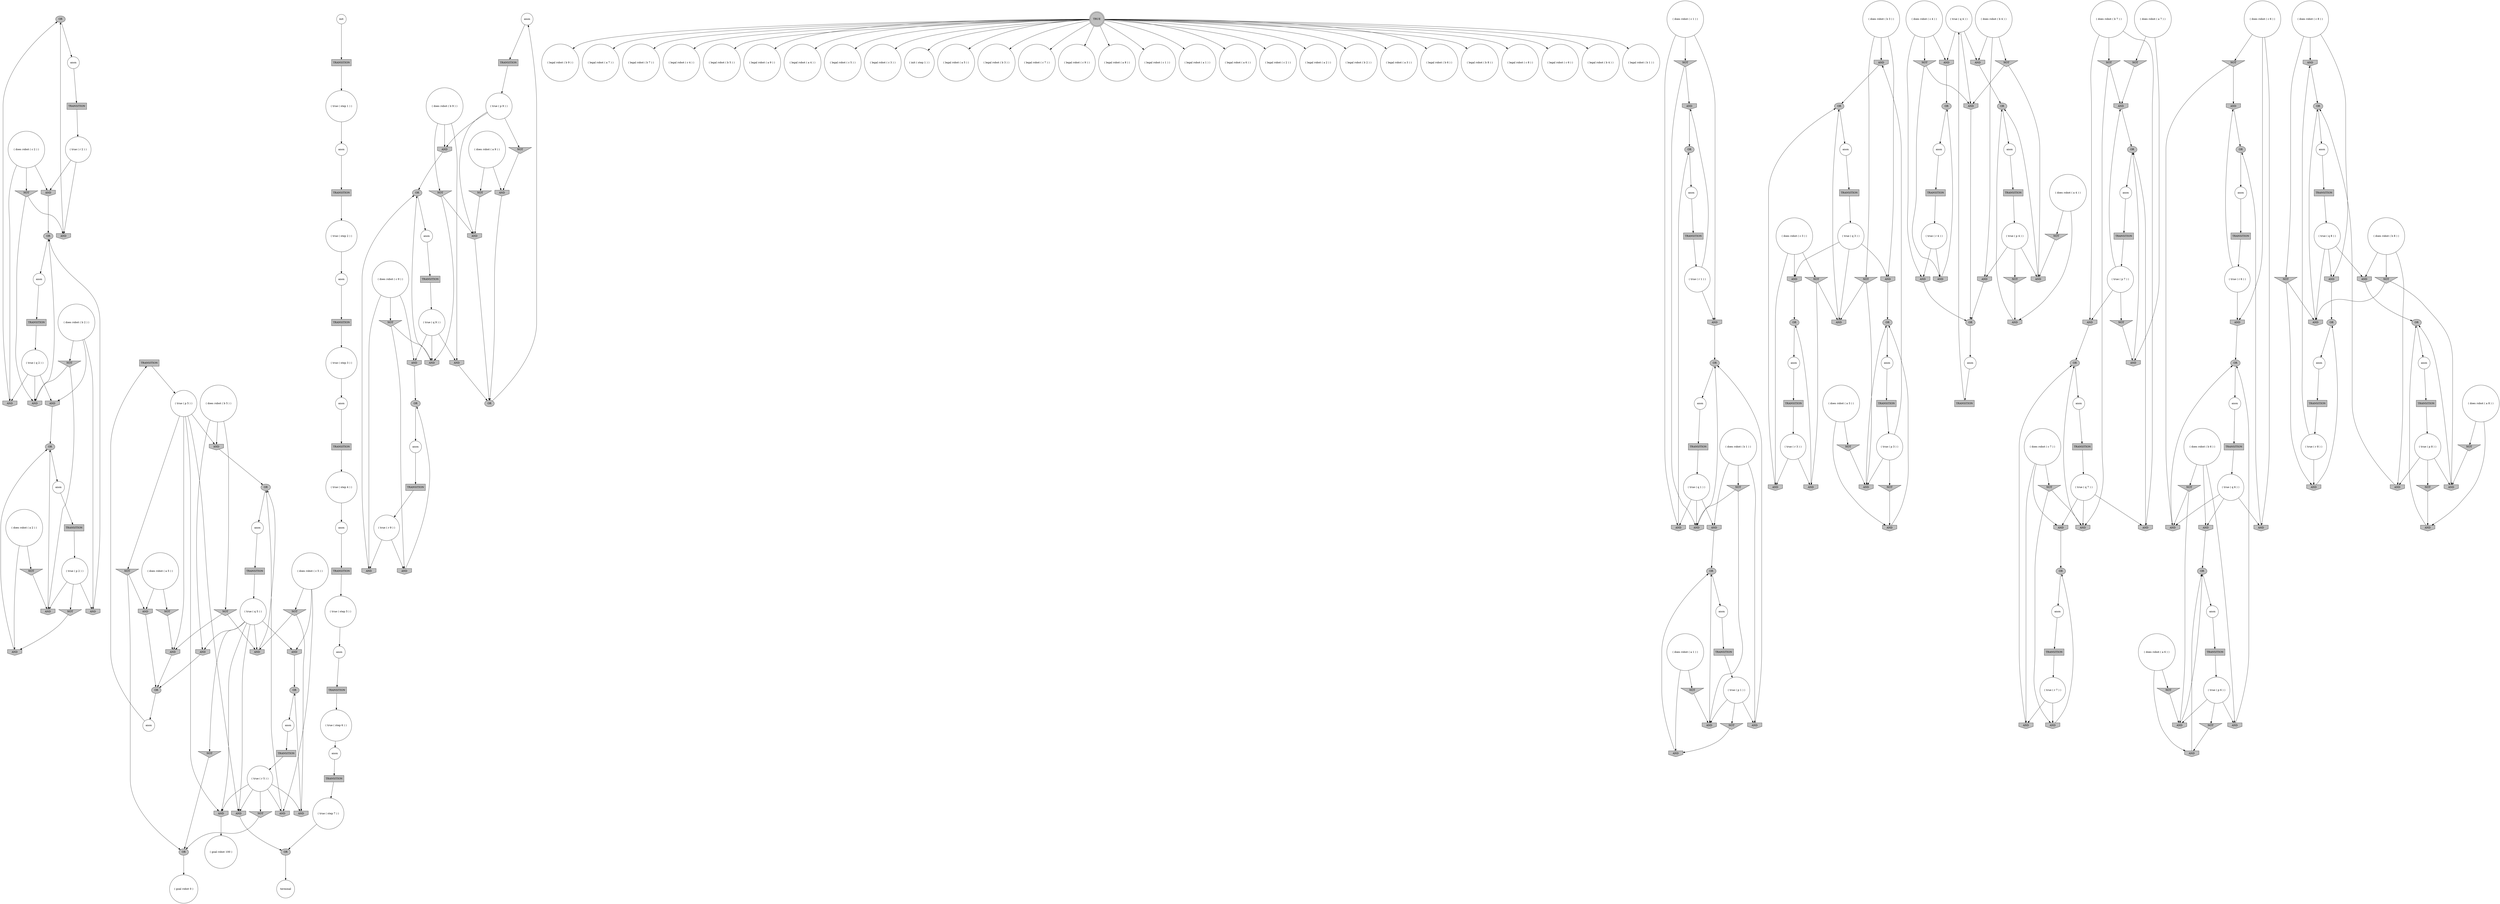 digraph propNet
{
	"@1b778d0c"[shape=ellipse, style= filled, fillcolor=grey, label="OR"]; "@1b778d0c"->"@45cd1cea"; 
	"@a200d0c"[shape=box, style= filled, fillcolor=grey, label="TRANSITION"]; "@a200d0c"->"@4d885088"; 
	"@4d0948bd"[shape=circle, style= filled, fillcolor=white, label="anon"]; "@4d0948bd"->"@49c68e73"; 
	"@57a462c9"[shape=circle, style= filled, fillcolor=white, label="( legal robot ( b 9 ) )"]; 
	"@5e875dee"[shape=invtriangle, style= filled, fillcolor=grey, label="NOT"]; "@5e875dee"->"@5d038b78"; "@5e875dee"->"@927e4be"; 
	"@799dbc3b"[shape=invhouse, style= filled, fillcolor=grey, label="AND"]; "@799dbc3b"->"@1c8825a5"; 
	"@71b98cbb"[shape=circle, style= filled, fillcolor=white, label="( true ( q 4 ) )"]; "@71b98cbb"->"@3ad6a0e0"; "@71b98cbb"->"@523ce3f"; "@71b98cbb"->"@5f47ff11"; 
	"@7ad3f189"[shape=invtriangle, style= filled, fillcolor=grey, label="NOT"]; "@7ad3f189"->"@17e06b12"; "@7ad3f189"->"@2eed7d11"; 
	"@60f0761a"[shape=circle, style= filled, fillcolor=white, label="anon"]; "@60f0761a"->"@70d76d51"; 
	"@1648ff68"[shape=circle, style= filled, fillcolor=white, label="( does robot ( c 1 ) )"]; "@1648ff68"->"@3b7c680"; "@1648ff68"->"@5e875dee"; "@1648ff68"->"@5e7d093a"; 
	"@3d2da4a6"[shape=invtriangle, style= filled, fillcolor=grey, label="NOT"]; "@3d2da4a6"->"@707cdc58"; "@3d2da4a6"->"@7a15b555"; 
	"@3dd4ab05"[shape=circle, style= filled, fillcolor=white, label="anon"]; "@3dd4ab05"->"@1fff8c2a"; 
	"@3c34e2cc"[shape=circle, style= filled, fillcolor=white, label="( true ( q 2 ) )"]; "@3c34e2cc"->"@6d69c9a2"; "@3c34e2cc"->"@574f7121"; "@3c34e2cc"->"@77d80e9"; 
	"@705789f3"[shape=circle, style= filled, fillcolor=white, label="( does robot ( c 6 ) )"]; "@705789f3"->"@42b36022"; "@705789f3"->"@7b9a29"; "@705789f3"->"@20f5e814"; 
	"@5a347448"[shape=box, style= filled, fillcolor=grey, label="TRANSITION"]; "@5a347448"->"@3c34e2cc"; 
	"@49cda7e7"[shape=ellipse, style= filled, fillcolor=grey, label="OR"]; "@49cda7e7"->"@5cca548b"; 
	"@40d0726d"[shape=circle, style= filled, fillcolor=white, label="anon"]; "@40d0726d"->"@6ef7cbcc"; 
	"@532996d6"[shape=circle, style= filled, fillcolor=white, label="( does robot ( c 3 ) )"]; "@532996d6"->"@2ada52a1"; "@532996d6"->"@1c7b0f4d"; "@532996d6"->"@639facbc"; 
	"@5bdf59bd"[shape=invhouse, style= filled, fillcolor=grey, label="AND"]; "@5bdf59bd"->"@3301f287"; 
	"@617df472"[shape=circle, style= filled, fillcolor=white, label="( does robot ( a 4 ) )"]; "@617df472"->"@5faabc29"; "@617df472"->"@4b0d78ec"; 
	"@734d246"[shape=circle, style= filled, fillcolor=white, label="anon"]; "@734d246"->"@60437dcb"; 
	"@7e7ee46a"[shape=invtriangle, style= filled, fillcolor=grey, label="NOT"]; "@7e7ee46a"->"@3cc62c07"; 
	"@3301f287"[shape=ellipse, style= filled, fillcolor=grey, label="OR"]; "@3301f287"->"@44d9973a"; 
	"@4d29dcc0"[shape=invhouse, style= filled, fillcolor=grey, label="AND"]; "@4d29dcc0"->"@7004ba66"; 
	"@620968f9"[shape=circle, style= filled, fillcolor=white, label="( legal robot ( a 7 ) )"]; 
	"@321ea24"[shape=circle, style= filled, fillcolor=white, label="( true ( r 6 ) )"]; "@321ea24"->"@1c8697ce"; "@321ea24"->"@20f5e814"; 
	"@7a3e72"[shape=circle, style= filled, fillcolor=white, label="( true ( step 7 ) )"]; "@7a3e72"->"@49cda7e7"; 
	"@4322394"[shape=invhouse, style= filled, fillcolor=grey, label="AND"]; "@4322394"->"@6197cc"; 
	"@1c7b0f4d"[shape=invhouse, style= filled, fillcolor=grey, label="AND"]; "@1c7b0f4d"->"@1c8825a5"; 
	"@3b706ad7"[shape=circle, style= filled, fillcolor=white, label="( does robot ( a 2 ) )"]; "@3b706ad7"->"@77bd5f28"; "@3b706ad7"->"@b2929b2"; 
	"@1837b90c"[shape=box, style= filled, fillcolor=grey, label="TRANSITION"]; "@1837b90c"->"@1a07ac6c"; 
	"@6ef7cbcc"[shape=box, style= filled, fillcolor=grey, label="TRANSITION"]; "@6ef7cbcc"->"@5374d4c9"; 
	"@620b5b80"[shape=circle, style= filled, fillcolor=white, label="( legal robot ( b 7 ) )"]; 
	"@440d8355"[shape=invtriangle, style= filled, fillcolor=grey, label="NOT"]; "@440d8355"->"@5329645a"; 
	"@132d9844"[shape=circle, style= filled, fillcolor=white, label="( does robot ( a 8 ) )"]; "@132d9844"->"@76b6e385"; "@132d9844"->"@308f5944"; 
	"@62618565"[shape=invtriangle, style= filled, fillcolor=grey, label="NOT"]; "@62618565"->"@707cdc58"; 
	"@6d69c9a2"[shape=invhouse, style= filled, fillcolor=grey, label="AND"]; "@6d69c9a2"->"@5b3d9c02"; 
	"@7255cf3f"[shape=box, style= filled, fillcolor=grey, label="TRANSITION"]; "@7255cf3f"->"@5acac877"; 
	"@13baa8d8"[shape=invhouse, style= filled, fillcolor=grey, label="AND"]; "@13baa8d8"->"@564e4fc4"; 
	"@16ad9f5d"[shape=invhouse, style= filled, fillcolor=grey, label="AND"]; "@16ad9f5d"->"@564e4fc4"; 
	"@2e7cf883"[shape=doublecircle, style= filled, fillcolor=grey, label="TRUE"]; "@2e7cf883"->"@7a0938f0"; "@2e7cf883"->"@1fe91485"; "@2e7cf883"->"@49af7e68"; "@2e7cf883"->"@4dd761d0"; "@2e7cf883"->"@224260ab"; "@2e7cf883"->"@57a462c9"; "@2e7cf883"->"@6e818805"; "@2e7cf883"->"@1d256a73"; "@2e7cf883"->"@57cae5b7"; "@2e7cf883"->"@7f423820"; "@2e7cf883"->"@66f34a08"; "@2e7cf883"->"@7930ebb"; "@2e7cf883"->"@7756c69c"; "@2e7cf883"->"@e9f784d"; "@2e7cf883"->"@33d88c1f"; "@2e7cf883"->"@72b5615d"; "@2e7cf883"->"@47ac1adf"; "@2e7cf883"->"@557ad30a"; "@2e7cf883"->"@5472fe25"; "@2e7cf883"->"@209403a3"; "@2e7cf883"->"@498b5a73"; "@2e7cf883"->"@620968f9"; "@2e7cf883"->"@6fafc4c2"; "@2e7cf883"->"@73795327"; "@2e7cf883"->"@74184b3b"; "@2e7cf883"->"@7c9ed5d6"; "@2e7cf883"->"@6951a712"; "@2e7cf883"->"@620b5b80"; 
	"@2f56f920"[shape=circle, style= filled, fillcolor=white, label="anon"]; "@2f56f920"->"@3e087400"; 
	"@315e4dbe"[shape=invtriangle, style= filled, fillcolor=grey, label="NOT"]; "@315e4dbe"->"@26420e44"; "@315e4dbe"->"@4b7c8f7f"; 
	"@224260ab"[shape=circle, style= filled, fillcolor=white, label="( legal robot ( c 5 ) )"]; 
	"@26420e44"[shape=invhouse, style= filled, fillcolor=grey, label="AND"]; "@26420e44"->"@7004ba66"; 
	"@81535ac"[shape=circle, style= filled, fillcolor=white, label="( true ( p 4 ) )"]; "@81535ac"->"@2b49a2c8"; "@81535ac"->"@422758d0"; "@81535ac"->"@6dc98c1b"; 
	"@ece88d2"[shape=invtriangle, style= filled, fillcolor=grey, label="NOT"]; "@ece88d2"->"@19789a96"; 
	"@3351e824"[shape=circle, style= filled, fillcolor=white, label="anon"]; "@3351e824"->"@5f996bbd"; 
	"@3cc62c07"[shape=invhouse, style= filled, fillcolor=grey, label="AND"]; "@3cc62c07"->"@4f6c14e7"; 
	"@62b103dd"[shape=circle, style= filled, fillcolor=white, label="( does robot ( b 3 ) )"]; "@62b103dd"->"@20e90906"; "@62b103dd"->"@799dbc3b"; "@62b103dd"->"@2490fd20"; 
	"@6e818805"[shape=circle, style= filled, fillcolor=white, label="( legal robot ( c 3 ) )"]; 
	"@5a7691c0"[shape=ellipse, style= filled, fillcolor=grey, label="OR"]; "@5a7691c0"->"@1e5b02a6"; 
	"@19789a96"[shape=invhouse, style= filled, fillcolor=grey, label="AND"]; "@19789a96"->"@76fdbc27"; 
	"@a2c6f70"[shape=circle, style= filled, fillcolor=white, label="( does robot ( b 8 ) )"]; "@a2c6f70"->"@41f2e41d"; "@a2c6f70"->"@53d9f80"; "@a2c6f70"->"@ada6d09"; 
	"@7930ebb"[shape=circle, style= filled, fillcolor=white, label="( legal robot ( c 9 ) )"]; 
	"@5329645a"[shape=invhouse, style= filled, fillcolor=grey, label="AND"]; "@5329645a"->"@690aefdb"; 
	"@76b6e385"[shape=invtriangle, style= filled, fillcolor=grey, label="NOT"]; "@76b6e385"->"@61136da6"; 
	"@49bfd53d"[shape=ellipse, style= filled, fillcolor=grey, label="OR"]; "@49bfd53d"->"@5148bd9e"; 
	"@5e7d093a"[shape=invhouse, style= filled, fillcolor=grey, label="AND"]; "@5e7d093a"->"@2ab6994f"; 
	"@2490fd20"[shape=invtriangle, style= filled, fillcolor=grey, label="NOT"]; "@2490fd20"->"@6366de01"; "@2490fd20"->"@3cc62c07"; 
	"@5f47ff11"[shape=invhouse, style= filled, fillcolor=grey, label="AND"]; "@5f47ff11"->"@173a0067"; 
	"@6e3e48f2"[shape=invtriangle, style= filled, fillcolor=grey, label="NOT"]; "@6e3e48f2"->"@df5cbd6"; "@6e3e48f2"->"@15c8f644"; 
	"@7096985e"[shape=invtriangle, style= filled, fillcolor=grey, label="NOT"]; "@7096985e"->"@1b845568"; "@7096985e"->"@2eed7d11"; 
	"@38f0b51d"[shape=circle, style= filled, fillcolor=white, label="( goal robot 100 )"]; 
	"@76fdbc27"[shape=ellipse, style= filled, fillcolor=grey, label="OR"]; "@76fdbc27"->"@c4be179"; 
	"@31b27882"[shape=invhouse, style= filled, fillcolor=grey, label="AND"]; "@31b27882"->"@35087359"; 
	"@209403a3"[shape=circle, style= filled, fillcolor=white, label="( legal robot ( a 3 ) )"]; 
	"@767946a2"[shape=circle, style= filled, fillcolor=white, label="( true ( q 3 ) )"]; "@767946a2"->"@6366de01"; "@767946a2"->"@20e90906"; "@767946a2"->"@639facbc"; 
	"@15c8f644"[shape=invhouse, style= filled, fillcolor=grey, label="AND"]; "@15c8f644"->"@690aefdb"; 
	"@7c9ed5d6"[shape=circle, style= filled, fillcolor=white, label="( legal robot ( b 4 ) )"]; 
	"@2331ebb3"[shape=circle, style= filled, fillcolor=white, label="anon"]; "@2331ebb3"->"@6437153d"; 
	"@239d5fe6"[shape=circle, style= filled, fillcolor=white, label="anon"]; "@239d5fe6"->"@5c538b31"; 
	"@226946d2"[shape=ellipse, style= filled, fillcolor=grey, label="OR"]; "@226946d2"->"@2da896a4"; 
	"@1fe91485"[shape=circle, style= filled, fillcolor=white, label="( legal robot ( b 5 ) )"]; 
	"@2da896a4"[shape=circle, style= filled, fillcolor=white, label="anon"]; "@2da896a4"->"@dc74f8d"; 
	"@3b8845af"[shape=circle, style= filled, fillcolor=white, label="anon"]; "@3b8845af"->"@7929b073"; 
	"@690aefdb"[shape=ellipse, style= filled, fillcolor=grey, label="OR"]; "@690aefdb"->"@4d0948bd"; 
	"@4dd761d0"[shape=circle, style= filled, fillcolor=white, label="( legal robot ( a 4 ) )"]; 
	"@775be8d3"[shape=circle, style= filled, fillcolor=white, label="( does robot ( c 8 ) )"]; "@775be8d3"->"@4d29dcc0"; "@775be8d3"->"@654d8a08"; "@775be8d3"->"@315e4dbe"; 
	"@2c154024"[shape=circle, style= filled, fillcolor=white, label="( true ( r 4 ) )"]; "@2c154024"->"@36ddc581"; "@2c154024"->"@565b540e"; 
	"@3ae86a5f"[shape=invhouse, style= filled, fillcolor=grey, label="AND"]; "@3ae86a5f"->"@226946d2"; 
	"@7f94adaa"[shape=invtriangle, style= filled, fillcolor=grey, label="NOT"]; "@7f94adaa"->"@7a15b555"; "@7f94adaa"->"@aede59e"; 
	"@63fa8d3b"[shape=circle, style= filled, fillcolor=white, label="anon"]; "@63fa8d3b"->"@69af0fcf"; 
	"@2e893a4a"[shape=ellipse, style= filled, fillcolor=grey, label="OR"]; "@2e893a4a"->"@3351e824"; 
	"@1447034b"[shape=circle, style= filled, fillcolor=white, label="( true ( p 1 ) )"]; "@1447034b"->"@3494d313"; "@1447034b"->"@13baa8d8"; "@1447034b"->"@741378ec"; 
	"@747df42c"[shape=box, style= filled, fillcolor=grey, label="TRANSITION"]; "@747df42c"->"@404fe94c"; 
	"@4ad9d6ae"[shape=ellipse, style= filled, fillcolor=grey, label="OR"]; "@4ad9d6ae"->"@239d5fe6"; 
	"@5b3d9c02"[shape=ellipse, style= filled, fillcolor=grey, label="OR"]; "@5b3d9c02"->"@29cd761a"; 
	"@57cae5b7"[shape=circle, style= filled, fillcolor=white, label="( legal robot ( a 5 ) )"]; 
	"@67cd2b82"[shape=circle, style= filled, fillcolor=white, label="anon"]; "@67cd2b82"->"@1837b90c"; 
	"@346df9bc"[shape=invhouse, style= filled, fillcolor=grey, label="AND"]; "@346df9bc"->"@5b3d9c02"; 
	"@7756c69c"[shape=circle, style= filled, fillcolor=white, label="( legal robot ( a 8 ) )"]; 
	"@45cd1cea"[shape=circle, style= filled, fillcolor=white, label="anon"]; "@45cd1cea"->"@fa5e4e4"; 
	"@574f7121"[shape=invhouse, style= filled, fillcolor=grey, label="AND"]; "@574f7121"->"@1b778d0c"; 
	"@3cdc5434"[shape=invtriangle, style= filled, fillcolor=grey, label="NOT"]; "@3cdc5434"->"@251c4123"; 
	"@523ce3f"[shape=invhouse, style= filled, fillcolor=grey, label="AND"]; "@523ce3f"->"@2e893a4a"; 
	"@5527f4f9"[shape=ellipse, style= filled, fillcolor=grey, label="OR"]; "@5527f4f9"->"@3244331c"; 
	"@2207b0fb"[shape=circle, style= filled, fillcolor=white, label="( does robot ( a 3 ) )"]; "@2207b0fb"->"@28c5119e"; "@2207b0fb"->"@7e7ee46a"; 
	"@36c51089"[shape=invhouse, style= filled, fillcolor=grey, label="AND"]; "@36c51089"->"@49bfd53d"; 
	"@7a15b555"[shape=invhouse, style= filled, fillcolor=grey, label="AND"]; "@7a15b555"->"@6197cc"; 
	"@5513dd59"[shape=invtriangle, style= filled, fillcolor=grey, label="NOT"]; "@5513dd59"->"@b2929b2"; 
	"@7fdb04ed"[shape=circle, style= filled, fillcolor=white, label="( true ( p 9 ) )"]; "@7fdb04ed"->"@3b756db3"; "@7fdb04ed"->"@15c8f644"; "@7fdb04ed"->"@440d8355"; 
	"@28b6e768"[shape=invhouse, style= filled, fillcolor=grey, label="AND"]; "@28b6e768"->"@4ad9d6ae"; 
	"@e6c7a64"[shape=invhouse, style= filled, fillcolor=grey, label="AND"]; "@e6c7a64"->"@3301f287"; 
	"@1a1a7aa4"[shape=circle, style= filled, fillcolor=white, label="( true ( q 1 ) )"]; "@1a1a7aa4"->"@501d5ebc"; "@1a1a7aa4"->"@5e7d093a"; "@1a1a7aa4"->"@927e4be"; 
	"@44d9973a"[shape=circle, style= filled, fillcolor=white, label="anon"]; "@44d9973a"->"@4f4a1ab7"; 
	"@33469a69"[shape=box, style= filled, fillcolor=grey, label="TRANSITION"]; "@33469a69"->"@767946a2"; 
	"@654d8a08"[shape=invhouse, style= filled, fillcolor=grey, label="AND"]; "@654d8a08"->"@324a897c"; 
	"@1bb1deea"[shape=circle, style= filled, fillcolor=white, label="anon"]; "@1bb1deea"->"@1cf7cbd1"; 
	"@231d221e"[shape=circle, style= filled, fillcolor=white, label="anon"]; "@231d221e"->"@29be513c"; 
	"@5f57402b"[shape=circle, style= filled, fillcolor=white, label="( does robot ( c 5 ) )"]; "@5f57402b"->"@41692a49"; "@5f57402b"->"@28b6e768"; "@5f57402b"->"@7f94adaa"; 
	"@1a752144"[shape=circle, style= filled, fillcolor=white, label="( does robot ( b 9 ) )"]; "@1a752144"->"@1efde7ba"; "@1a752144"->"@6e3e48f2"; "@1a752144"->"@3b756db3"; 
	"@1e893918"[shape=invhouse, style= filled, fillcolor=grey, label="AND"]; "@1e893918"->"@46aea8cf"; 
	"@35087359"[shape=ellipse, style= filled, fillcolor=grey, label="OR"]; "@35087359"->"@3dccf342"; 
	"@3dccf342"[shape=circle, style= filled, fillcolor=white, label="anon"]; "@3dccf342"->"@747df42c"; 
	"@51707653"[shape=box, style= filled, fillcolor=grey, label="TRANSITION"]; "@51707653"->"@41955c3"; 
	"@29578426"[shape=ellipse, style= filled, fillcolor=grey, label="OR"]; "@29578426"->"@30a4effe"; 
	"@7896b1b8"[shape=invhouse, style= filled, fillcolor=grey, label="AND"]; "@7896b1b8"->"@49cda7e7"; 
	"@2a68097d"[shape=circle, style= filled, fillcolor=white, label="( does robot ( b 1 ) )"]; "@2a68097d"->"@79f1a8a"; "@2a68097d"->"@501d5ebc"; "@2a68097d"->"@741378ec"; 
	"@36ddc581"[shape=invhouse, style= filled, fillcolor=grey, label="AND"]; "@36ddc581"->"@173a0067"; 
	"@7b3cb2c6"[shape=invhouse, style= filled, fillcolor=grey, label="AND"]; "@7b3cb2c6"->"@46aea8cf"; 
	"@3ad6a0e0"[shape=invhouse, style= filled, fillcolor=grey, label="AND"]; "@3ad6a0e0"->"@4223d9b"; 
	"@20f5e814"[shape=invhouse, style= filled, fillcolor=grey, label="AND"]; "@20f5e814"->"@3301f287"; 
	"@67d479cf"[shape=circle, style= filled, fillcolor=white, label="anon"]; "@67d479cf"->"@51707653"; 
	"@7f423820"[shape=circle, style= filled, fillcolor=white, label="( legal robot ( b 3 ) )"]; 
	"@707cdc58"[shape=invhouse, style= filled, fillcolor=grey, label="AND"]; "@707cdc58"->"@49bfd53d"; 
	"@203ba002"[shape=invtriangle, style= filled, fillcolor=grey, label="NOT"]; "@203ba002"->"@777490ad"; 
	"@33d88c1f"[shape=circle, style= filled, fillcolor=white, label="( legal robot ( a 1 ) )"]; 
	"@47ac1adf"[shape=circle, style= filled, fillcolor=white, label="( legal robot ( c 2 ) )"]; 
	"@6f2192a9"[shape=invtriangle, style= filled, fillcolor=grey, label="NOT"]; "@6f2192a9"->"@36ddc581"; "@6f2192a9"->"@523ce3f"; 
	"@6d35707c"[shape=circle, style= filled, fillcolor=white, label="anon"]; "@6d35707c"->"@5df9aeda"; 
	"@557ad30a"[shape=circle, style= filled, fillcolor=white, label="( legal robot ( a 2 ) )"]; 
	"@54a5f709"[shape=circle, style= filled, fillcolor=white, label="init"]; "@54a5f709"->"@5bfd9b49"; 
	"@13a9192b"[shape=invtriangle, style= filled, fillcolor=grey, label="NOT"]; "@13a9192b"->"@251c4123"; "@13a9192b"->"@e6c7a64"; 
	"@f4e6d"[shape=invhouse, style= filled, fillcolor=grey, label="AND"]; "@f4e6d"->"@5527f4f9"; 
	"@5472fe25"[shape=circle, style= filled, fillcolor=white, label="( legal robot ( b 2 ) )"]; 
	"@7e98f9c2"[shape=ellipse, style= filled, fillcolor=grey, label="OR"]; "@7e98f9c2"->"@6d35707c"; 
	"@36422510"[shape=invtriangle, style= filled, fillcolor=grey, label="NOT"]; "@36422510"->"@308f5944"; 
	"@60437dcb"[shape=box, style= filled, fillcolor=grey, label="TRANSITION"]; "@60437dcb"->"@27341e11"; 
	"@6fd33eef"[shape=invtriangle, style= filled, fillcolor=grey, label="NOT"]; "@6fd33eef"->"@15c8f644"; 
	"@4223d9b"[shape=ellipse, style= filled, fillcolor=grey, label="OR"]; "@4223d9b"->"@63fa8d3b"; 
	"@3cecfaea"[shape=circle, style= filled, fillcolor=white, label="( does robot ( a 6 ) )"]; "@3cecfaea"->"@19789a96"; "@3cecfaea"->"@3cdc5434"; 
	"@73f17a73"[shape=invhouse, style= filled, fillcolor=grey, label="AND"]; "@73f17a73"->"@38f0b51d"; 
	"@564e4fc4"[shape=ellipse, style= filled, fillcolor=grey, label="OR"]; "@564e4fc4"->"@2f56f920"; 
	"@3312b1dd"[shape=circle, style= filled, fillcolor=white, label="( true ( r 8 ) )"]; "@3312b1dd"->"@4d29dcc0"; "@3312b1dd"->"@4b7c8f7f"; 
	"@1cd8f55c"[shape=ellipse, style= filled, fillcolor=grey, label="OR"]; "@1cd8f55c"->"@67d479cf"; 
	"@6da264f1"[shape=invtriangle, style= filled, fillcolor=grey, label="NOT"]; "@6da264f1"->"@40914272"; "@6da264f1"->"@777490ad"; 
	"@1bd4f279"[shape=invtriangle, style= filled, fillcolor=grey, label="NOT"]; "@1bd4f279"->"@777490ad"; 
	"@7390d1e8"[shape=invtriangle, style= filled, fillcolor=grey, label="NOT"]; "@7390d1e8"->"@28c5119e"; 
	"@404fe94c"[shape=circle, style= filled, fillcolor=white, label="( true ( p 2 ) )"]; "@404fe94c"->"@31b27882"; "@404fe94c"->"@5513dd59"; "@404fe94c"->"@8f8acd0"; 
	"@1efde7ba"[shape=invhouse, style= filled, fillcolor=grey, label="AND"]; "@1efde7ba"->"@690aefdb"; 
	"@3103074e"[shape=ellipse, style= filled, fillcolor=grey, label="OR"]; "@3103074e"->"@3dd4ab05"; 
	"@7a0938f0"[shape=circle, style= filled, fillcolor=white, label="( legal robot ( c 4 ) )"]; 
	"@4d885088"[shape=circle, style= filled, fillcolor=white, label="( true ( p 5 ) )"]; "@4d885088"->"@7896b1b8"; "@4d885088"->"@707cdc58"; "@4d885088"->"@73f17a73"; "@4d885088"->"@4322394"; "@4d885088"->"@6da264f1"; 
	"@3033b503"[shape=circle, style= filled, fillcolor=white, label="( true ( r 9 ) )"]; "@3033b503"->"@37efd36"; "@3033b503"->"@36d98810"; 
	"@17e06b12"[shape=invhouse, style= filled, fillcolor=grey, label="AND"]; "@17e06b12"->"@5a7691c0"; 
	"@29cd761a"[shape=circle, style= filled, fillcolor=white, label="anon"]; "@29cd761a"->"@5a347448"; 
	"@40914272"[shape=invhouse, style= filled, fillcolor=grey, label="AND"]; "@40914272"->"@49bfd53d"; 
	"@4f6de641"[shape=circle, style= filled, fillcolor=white, label="( true ( r 3 ) )"]; "@4f6de641"->"@230e2610"; "@4f6de641"->"@1c7b0f4d"; 
	"@5cca548b"[shape=circle, style= filled, fillcolor=white, label="terminal"]; 
	"@77bdcbb2"[shape=circle, style= filled, fillcolor=white, label="( does robot ( b 5 ) )"]; "@77bdcbb2"->"@36c51089"; "@77bdcbb2"->"@4322394"; "@77bdcbb2"->"@3d2da4a6"; 
	"@465fadce"[shape=invhouse, style= filled, fillcolor=grey, label="AND"]; "@465fadce"->"@76fdbc27"; 
	"@6b482747"[shape=circle, style= filled, fillcolor=white, label="( true ( p 8 ) )"]; "@6b482747"->"@ada6d09"; "@6b482747"->"@36422510"; "@6b482747"->"@61136da6"; 
	"@741378ec"[shape=invhouse, style= filled, fillcolor=grey, label="AND"]; "@741378ec"->"@29578426"; 
	"@27341e11"[shape=circle, style= filled, fillcolor=white, label="( true ( q 5 ) )"]; "@27341e11"->"@36c51089"; "@27341e11"->"@7896b1b8"; "@27341e11"->"@7a15b555"; "@27341e11"->"@203ba002"; "@27341e11"->"@28b6e768"; "@27341e11"->"@73f17a73"; 
	"@6f9702b1"[shape=ellipse, style= filled, fillcolor=grey, label="OR"]; "@6f9702b1"->"@2331ebb3"; 
	"@1f183871"[shape=invtriangle, style= filled, fillcolor=grey, label="NOT"]; "@1f183871"->"@422758d0"; "@1f183871"->"@523ce3f"; 
	"@2e686cea"[shape=box, style= filled, fillcolor=grey, label="TRANSITION"]; "@2e686cea"->"@69adff28"; 
	"@1693b52b"[shape=invhouse, style= filled, fillcolor=grey, label="AND"]; "@1693b52b"->"@1b778d0c"; 
	"@3244331c"[shape=circle, style= filled, fillcolor=white, label="anon"]; "@3244331c"->"@3aa1e2da"; 
	"@5374d4c9"[shape=circle, style= filled, fillcolor=white, label="( true ( p 3 ) )"]; "@5374d4c9"->"@3cc62c07"; "@5374d4c9"->"@799dbc3b"; "@5374d4c9"->"@7390d1e8"; 
	"@3cdc904a"[shape=circle, style= filled, fillcolor=white, label="( true ( step 6 ) )"]; "@3cdc904a"->"@4054c9a3"; 
	"@2eed7d11"[shape=invhouse, style= filled, fillcolor=grey, label="AND"]; "@2eed7d11"->"@46aea8cf"; 
	"@c4be179"[shape=circle, style= filled, fillcolor=white, label="anon"]; "@c4be179"->"@4e64f6fe"; 
	"@1d256a73"[shape=circle, style= filled, fillcolor=white, label="( init ( step 1 ) )"]; 
	"@50661532"[shape=box, style= filled, fillcolor=grey, label="TRANSITION"]; "@50661532"->"@7a3e72"; 
	"@b2929b2"[shape=invhouse, style= filled, fillcolor=grey, label="AND"]; "@b2929b2"->"@35087359"; 
	"@30a4effe"[shape=circle, style= filled, fillcolor=white, label="anon"]; "@30a4effe"->"@4693c5e7"; 
	"@41f2e41d"[shape=invtriangle, style= filled, fillcolor=grey, label="NOT"]; "@41f2e41d"->"@26420e44"; "@41f2e41d"->"@61136da6"; 
	"@66f34a08"[shape=circle, style= filled, fillcolor=white, label="( legal robot ( c 7 ) )"]; 
	"@3a0b2771"[shape=circle, style= filled, fillcolor=white, label="anon"]; "@3a0b2771"->"@ab245dc"; 
	"@41692a49"[shape=invhouse, style= filled, fillcolor=grey, label="AND"]; "@41692a49"->"@6197cc"; 
	"@5eb8f6d"[shape=circle, style= filled, fillcolor=white, label="( does robot ( c 4 ) )"]; "@5eb8f6d"->"@6f2192a9"; "@5eb8f6d"->"@565b540e"; "@5eb8f6d"->"@5f47ff11"; 
	"@dc74f8d"[shape=box, style= filled, fillcolor=grey, label="TRANSITION"]; "@dc74f8d"->"@3033b503"; 
	"@1c8697ce"[shape=invhouse, style= filled, fillcolor=grey, label="AND"]; "@1c8697ce"->"@6f9702b1"; 
	"@308f5944"[shape=invhouse, style= filled, fillcolor=grey, label="AND"]; "@308f5944"->"@7e98f9c2"; 
	"@14327236"[shape=circle, style= filled, fillcolor=white, label="( true ( r 7 ) )"]; "@14327236"->"@1b845568"; "@14327236"->"@1e893918"; 
	"@df5cbd6"[shape=invhouse, style= filled, fillcolor=grey, label="AND"]; "@df5cbd6"->"@1cd8f55c"; 
	"@6fafc4c2"[shape=circle, style= filled, fillcolor=white, label="( legal robot ( b 8 ) )"]; 
	"@74184b3b"[shape=circle, style= filled, fillcolor=white, label="( legal robot ( c 6 ) )"]; 
	"@4e64f6fe"[shape=box, style= filled, fillcolor=grey, label="TRANSITION"]; "@4e64f6fe"->"@77abfbdc"; 
	"@663f3fbd"[shape=circle, style= filled, fillcolor=white, label="( true ( step 1 ) )"]; "@663f3fbd"->"@67cd2b82"; 
	"@1cf7cbd1"[shape=box, style= filled, fillcolor=grey, label="TRANSITION"]; "@1cf7cbd1"->"@d38d2fc"; 
	"@3e087400"[shape=box, style= filled, fillcolor=grey, label="TRANSITION"]; "@3e087400"->"@1447034b"; 
	"@5df9aeda"[shape=box, style= filled, fillcolor=grey, label="TRANSITION"]; "@5df9aeda"->"@6b482747"; 
	"@247cb66a"[shape=circle, style= filled, fillcolor=white, label="( does robot ( b 6 ) )"]; "@247cb66a"->"@5bdf59bd"; "@247cb66a"->"@465fadce"; "@247cb66a"->"@13a9192b"; 
	"@324a897c"[shape=ellipse, style= filled, fillcolor=grey, label="OR"]; "@324a897c"->"@3b8845af"; 
	"@36d98810"[shape=invhouse, style= filled, fillcolor=grey, label="AND"]; "@36d98810"->"@1cd8f55c"; 
	"@d16e5d6"[shape=invhouse, style= filled, fillcolor=grey, label="AND"]; "@d16e5d6"->"@5a7691c0"; 
	"@3aa1e2da"[shape=box, style= filled, fillcolor=grey, label="TRANSITION"]; "@3aa1e2da"->"@14327236"; 
	"@1b499616"[shape=circle, style= filled, fillcolor=white, label="( does robot ( a 7 ) )"]; "@1b499616"->"@29b0d2d0"; "@1b499616"->"@134510ac"; 
	"@1e5b02a6"[shape=circle, style= filled, fillcolor=white, label="anon"]; "@1e5b02a6"->"@3e389405"; 
	"@53d9f80"[shape=invhouse, style= filled, fillcolor=grey, label="AND"]; "@53d9f80"->"@7e98f9c2"; 
	"@42b36022"[shape=invtriangle, style= filled, fillcolor=grey, label="NOT"]; "@42b36022"->"@1c8697ce"; "@42b36022"->"@e6c7a64"; 
	"@7cd76237"[shape=invtriangle, style= filled, fillcolor=grey, label="NOT"]; "@7cd76237"->"@31b27882"; "@7cd76237"->"@6d69c9a2"; 
	"@3b274069"[shape=invtriangle, style= filled, fillcolor=grey, label="NOT"]; "@3b274069"->"@37efd36"; "@3b274069"->"@df5cbd6"; 
	"@29be513c"[shape=box, style= filled, fillcolor=grey, label="TRANSITION"]; "@29be513c"->"@3f0dbef1"; 
	"@4dfd245f"[shape=circle, style= filled, fillcolor=white, label="( does robot ( b 7 ) )"]; "@4dfd245f"->"@d16e5d6"; "@4dfd245f"->"@7b3cb2c6"; "@4dfd245f"->"@7ad3f189"; 
	"@777490ad"[shape=ellipse, style= filled, fillcolor=grey, label="OR"]; "@777490ad"->"@5c68b20"; 
	"@6366de01"[shape=invhouse, style= filled, fillcolor=grey, label="AND"]; "@6366de01"->"@1c8825a5"; 
	"@29b0d2d0"[shape=invtriangle, style= filled, fillcolor=grey, label="NOT"]; "@29b0d2d0"->"@17e06b12"; 
	"@e9f784d"[shape=circle, style= filled, fillcolor=white, label="( legal robot ( c 1 ) )"]; 
	"@7929b073"[shape=box, style= filled, fillcolor=grey, label="TRANSITION"]; "@7929b073"->"@3312b1dd"; 
	"@74ccd249"[shape=circle, style= filled, fillcolor=white, label="anon"]; "@74ccd249"->"@2e686cea"; 
	"@1b8662b6"[shape=invtriangle, style= filled, fillcolor=grey, label="NOT"]; "@1b8662b6"->"@13baa8d8"; 
	"@4693c5e7"[shape=box, style= filled, fillcolor=grey, label="TRANSITION"]; "@4693c5e7"->"@1a1a7aa4"; 
	"@72b5615d"[shape=circle, style= filled, fillcolor=white, label="( legal robot ( a 6 ) )"]; 
	"@2026c088"[shape=circle, style= filled, fillcolor=white, label="( does robot ( c 2 ) )"]; "@2026c088"->"@574f7121"; "@2026c088"->"@207148e9"; "@2026c088"->"@346df9bc"; 
	"@ab245dc"[shape=box, style= filled, fillcolor=grey, label="TRANSITION"]; "@ab245dc"->"@12781046"; 
	"@639facbc"[shape=invhouse, style= filled, fillcolor=grey, label="AND"]; "@639facbc"->"@3103074e"; 
	"@4f6c14e7"[shape=ellipse, style= filled, fillcolor=grey, label="OR"]; "@4f6c14e7"->"@40d0726d"; 
	"@77abfbdc"[shape=circle, style= filled, fillcolor=white, label="( true ( p 6 ) )"]; "@77abfbdc"->"@ece88d2"; "@77abfbdc"->"@251c4123"; "@77abfbdc"->"@5bdf59bd"; 
	"@3b756db3"[shape=invhouse, style= filled, fillcolor=grey, label="AND"]; "@3b756db3"->"@1cd8f55c"; 
	"@7b9a29"[shape=invhouse, style= filled, fillcolor=grey, label="AND"]; "@7b9a29"->"@6f9702b1"; 
	"@1a07ac6c"[shape=circle, style= filled, fillcolor=white, label="( true ( step 2 ) )"]; "@1a07ac6c"->"@1bb1deea"; 
	"@501d5ebc"[shape=invhouse, style= filled, fillcolor=grey, label="AND"]; "@501d5ebc"->"@564e4fc4"; 
	"@73795327"[shape=circle, style= filled, fillcolor=white, label="( legal robot ( c 8 ) )"]; 
	"@173a0067"[shape=ellipse, style= filled, fillcolor=grey, label="OR"]; "@173a0067"->"@60f0761a"; 
	"@41955c3"[shape=circle, style= filled, fillcolor=white, label="( true ( q 9 ) )"]; "@41955c3"->"@1efde7ba"; "@41955c3"->"@df5cbd6"; "@41955c3"->"@3ae86a5f"; 
	"@5bfd9b49"[shape=box, style= filled, fillcolor=grey, label="TRANSITION"]; "@5bfd9b49"->"@663f3fbd"; 
	"@5f996bbd"[shape=box, style= filled, fillcolor=grey, label="TRANSITION"]; "@5f996bbd"->"@71b98cbb"; 
	"@2b49a2c8"[shape=invhouse, style= filled, fillcolor=grey, label="AND"]; "@2b49a2c8"->"@2e893a4a"; 
	"@ada6d09"[shape=invhouse, style= filled, fillcolor=grey, label="AND"]; "@ada6d09"->"@7004ba66"; 
	"@1b845568"[shape=invhouse, style= filled, fillcolor=grey, label="AND"]; "@1b845568"->"@5527f4f9"; 
	"@7004ba66"[shape=ellipse, style= filled, fillcolor=grey, label="OR"]; "@7004ba66"->"@4669b7fe"; 
	"@2ada52a1"[shape=invtriangle, style= filled, fillcolor=grey, label="NOT"]; "@2ada52a1"->"@6366de01"; "@2ada52a1"->"@230e2610"; 
	"@28c5119e"[shape=invhouse, style= filled, fillcolor=grey, label="AND"]; "@28c5119e"->"@4f6c14e7"; 
	"@502a3135"[shape=circle, style= filled, fillcolor=white, label="( true ( r 2 ) )"]; "@502a3135"->"@1693b52b"; "@502a3135"->"@346df9bc"; 
	"@422758d0"[shape=invhouse, style= filled, fillcolor=grey, label="AND"]; "@422758d0"->"@4223d9b"; 
	"@6dc98c1b"[shape=invtriangle, style= filled, fillcolor=grey, label="NOT"]; "@6dc98c1b"->"@4b0d78ec"; 
	"@70d76d51"[shape=box, style= filled, fillcolor=grey, label="TRANSITION"]; "@70d76d51"->"@2c154024"; 
	"@73d742a1"[shape=circle, style= filled, fillcolor=white, label="( true ( q 6 ) )"]; "@73d742a1"->"@7b9a29"; "@73d742a1"->"@e6c7a64"; "@73d742a1"->"@465fadce"; 
	"@fa5e4e4"[shape=box, style= filled, fillcolor=grey, label="TRANSITION"]; "@fa5e4e4"->"@502a3135"; 
	"@4f4a1ab7"[shape=box, style= filled, fillcolor=grey, label="TRANSITION"]; "@4f4a1ab7"->"@73d742a1"; 
	"@5148bd9e"[shape=circle, style= filled, fillcolor=white, label="anon"]; "@5148bd9e"->"@a200d0c"; 
	"@8aee908"[shape=invtriangle, style= filled, fillcolor=grey, label="NOT"]; "@8aee908"->"@134510ac"; 
	"@3f0dbef1"[shape=circle, style= filled, fillcolor=white, label="( true ( step 5 ) )"]; "@3f0dbef1"->"@c390508"; 
	"@69adff28"[shape=circle, style= filled, fillcolor=white, label="( true ( q 7 ) )"]; "@69adff28"->"@d16e5d6"; "@69adff28"->"@2eed7d11"; "@69adff28"->"@f4e6d"; 
	"@6f5e0eab"[shape=circle, style= filled, fillcolor=white, label="( does robot ( b 4 ) )"]; "@6f5e0eab"->"@2b49a2c8"; "@6f5e0eab"->"@1f183871"; "@6f5e0eab"->"@3ad6a0e0"; 
	"@5acac877"[shape=circle, style= filled, fillcolor=white, label="( true ( step 4 ) )"]; "@5acac877"->"@231d221e"; 
	"@46aea8cf"[shape=ellipse, style= filled, fillcolor=grey, label="OR"]; "@46aea8cf"->"@74ccd249"; 
	"@230e2610"[shape=invhouse, style= filled, fillcolor=grey, label="AND"]; "@230e2610"->"@3103074e"; 
	"@8f8acd0"[shape=invhouse, style= filled, fillcolor=grey, label="AND"]; "@8f8acd0"->"@5b3d9c02"; 
	"@6437153d"[shape=box, style= filled, fillcolor=grey, label="TRANSITION"]; "@6437153d"->"@321ea24"; 
	"@373ee92"[shape=circle, style= filled, fillcolor=white, label="( does robot ( c 9 ) )"]; "@373ee92"->"@3b274069"; "@373ee92"->"@36d98810"; "@373ee92"->"@3ae86a5f"; 
	"@c390508"[shape=circle, style= filled, fillcolor=white, label="anon"]; "@c390508"->"@424b29cf"; 
	"@3494d313"[shape=invtriangle, style= filled, fillcolor=grey, label="NOT"]; "@3494d313"->"@16ad9f5d"; 
	"@a16b7c"[shape=circle, style= filled, fillcolor=white, label="( does robot ( a 5 ) )"]; "@a16b7c"->"@62618565"; "@a16b7c"->"@40914272"; 
	"@498b5a73"[shape=circle, style= filled, fillcolor=white, label="( legal robot ( b 6 ) )"]; 
	"@251c4123"[shape=invhouse, style= filled, fillcolor=grey, label="AND"]; "@251c4123"->"@76fdbc27"; 
	"@69af0fcf"[shape=box, style= filled, fillcolor=grey, label="TRANSITION"]; "@69af0fcf"->"@81535ac"; 
	"@4b7c8f7f"[shape=invhouse, style= filled, fillcolor=grey, label="AND"]; "@4b7c8f7f"->"@324a897c"; 
	"@11da5362"[shape=circle, style= filled, fillcolor=white, label="anon"]; "@11da5362"->"@7255cf3f"; 
	"@d38d2fc"[shape=circle, style= filled, fillcolor=white, label="( true ( step 3 ) )"]; "@d38d2fc"->"@11da5362"; 
	"@6951a712"[shape=circle, style= filled, fillcolor=white, label="( legal robot ( b 1 ) )"]; 
	"@207148e9"[shape=invtriangle, style= filled, fillcolor=grey, label="NOT"]; "@207148e9"->"@1693b52b"; "@207148e9"->"@6d69c9a2"; 
	"@7e199049"[shape=circle, style= filled, fillcolor=white, label="( does robot ( b 2 ) )"]; "@7e199049"->"@7cd76237"; "@7e199049"->"@77d80e9"; "@7e199049"->"@8f8acd0"; 
	"@3e389405"[shape=box, style= filled, fillcolor=grey, label="TRANSITION"]; "@3e389405"->"@265f00f9"; 
	"@49c68e73"[shape=box, style= filled, fillcolor=grey, label="TRANSITION"]; "@49c68e73"->"@7fdb04ed"; 
	"@5d038b78"[shape=invhouse, style= filled, fillcolor=grey, label="AND"]; "@5d038b78"->"@2ab6994f"; 
	"@60b99e4c"[shape=circle, style= filled, fillcolor=white, label="( does robot ( a 1 ) )"]; "@60b99e4c"->"@1b8662b6"; "@60b99e4c"->"@16ad9f5d"; 
	"@49af7e68"[shape=circle, style= filled, fillcolor=white, label="( legal robot ( a 9 ) )"]; 
	"@aede59e"[shape=invhouse, style= filled, fillcolor=grey, label="AND"]; "@aede59e"->"@4ad9d6ae"; 
	"@2e5f8245"[shape=circle, style= filled, fillcolor=white, label="anon"]; "@2e5f8245"->"@33469a69"; 
	"@5faabc29"[shape=invtriangle, style= filled, fillcolor=grey, label="NOT"]; "@5faabc29"->"@422758d0"; 
	"@20e90906"[shape=invhouse, style= filled, fillcolor=grey, label="AND"]; "@20e90906"->"@4f6c14e7"; 
	"@5c68b20"[shape=circle, style= filled, fillcolor=white, label="( goal robot 0 )"]; 
	"@54563cc2"[shape=box, style= filled, fillcolor=grey, label="TRANSITION"]; "@54563cc2"->"@3ab6a5fb"; 
	"@265f00f9"[shape=circle, style= filled, fillcolor=white, label="( true ( p 7 ) )"]; "@265f00f9"->"@17e06b12"; "@265f00f9"->"@7b3cb2c6"; "@265f00f9"->"@8aee908"; 
	"@37efd36"[shape=invhouse, style= filled, fillcolor=grey, label="AND"]; "@37efd36"->"@226946d2"; 
	"@43036651"[shape=circle, style= filled, fillcolor=white, label="( does robot ( c 7 ) )"]; "@43036651"->"@7096985e"; "@43036651"->"@1e893918"; "@43036651"->"@f4e6d"; 
	"@4b0d78ec"[shape=invhouse, style= filled, fillcolor=grey, label="AND"]; "@4b0d78ec"->"@4223d9b"; 
	"@927e4be"[shape=invhouse, style= filled, fillcolor=grey, label="AND"]; "@927e4be"->"@29578426"; 
	"@61136da6"[shape=invhouse, style= filled, fillcolor=grey, label="AND"]; "@61136da6"->"@7e98f9c2"; 
	"@77d80e9"[shape=invhouse, style= filled, fillcolor=grey, label="AND"]; "@77d80e9"->"@35087359"; 
	"@134510ac"[shape=invhouse, style= filled, fillcolor=grey, label="AND"]; "@134510ac"->"@5a7691c0"; 
	"@424b29cf"[shape=box, style= filled, fillcolor=grey, label="TRANSITION"]; "@424b29cf"->"@3cdc904a"; 
	"@3b7c680"[shape=invhouse, style= filled, fillcolor=grey, label="AND"]; "@3b7c680"->"@29578426"; 
	"@12781046"[shape=circle, style= filled, fillcolor=white, label="( true ( r 1 ) )"]; "@12781046"->"@3b7c680"; "@12781046"->"@5d038b78"; 
	"@2ab6994f"[shape=ellipse, style= filled, fillcolor=grey, label="OR"]; "@2ab6994f"->"@3a0b2771"; 
	"@5c538b31"[shape=box, style= filled, fillcolor=grey, label="TRANSITION"]; "@5c538b31"->"@5935f7f3"; 
	"@1fff8c2a"[shape=box, style= filled, fillcolor=grey, label="TRANSITION"]; "@1fff8c2a"->"@4f6de641"; 
	"@6197cc"[shape=ellipse, style= filled, fillcolor=grey, label="OR"]; "@6197cc"->"@734d246"; 
	"@5935f7f3"[shape=circle, style= filled, fillcolor=white, label="( true ( r 5 ) )"]; "@5935f7f3"->"@41692a49"; "@5935f7f3"->"@7896b1b8"; "@5935f7f3"->"@aede59e"; "@5935f7f3"->"@73f17a73"; "@5935f7f3"->"@1bd4f279"; 
	"@427b7b5d"[shape=circle, style= filled, fillcolor=white, label="( does robot ( a 9 ) )"]; "@427b7b5d"->"@5329645a"; "@427b7b5d"->"@6fd33eef"; 
	"@3ab6a5fb"[shape=circle, style= filled, fillcolor=white, label="( true ( q 8 ) )"]; "@3ab6a5fb"->"@26420e44"; "@3ab6a5fb"->"@53d9f80"; "@3ab6a5fb"->"@654d8a08"; 
	"@79f1a8a"[shape=invtriangle, style= filled, fillcolor=grey, label="NOT"]; "@79f1a8a"->"@13baa8d8"; "@79f1a8a"->"@927e4be"; 
	"@4054c9a3"[shape=circle, style= filled, fillcolor=white, label="anon"]; "@4054c9a3"->"@50661532"; 
	"@1c8825a5"[shape=ellipse, style= filled, fillcolor=grey, label="OR"]; "@1c8825a5"->"@2e5f8245"; 
	"@77bd5f28"[shape=invtriangle, style= filled, fillcolor=grey, label="NOT"]; "@77bd5f28"->"@31b27882"; 
	"@4669b7fe"[shape=circle, style= filled, fillcolor=white, label="anon"]; "@4669b7fe"->"@54563cc2"; 
	"@565b540e"[shape=invhouse, style= filled, fillcolor=grey, label="AND"]; "@565b540e"->"@2e893a4a"; 
}